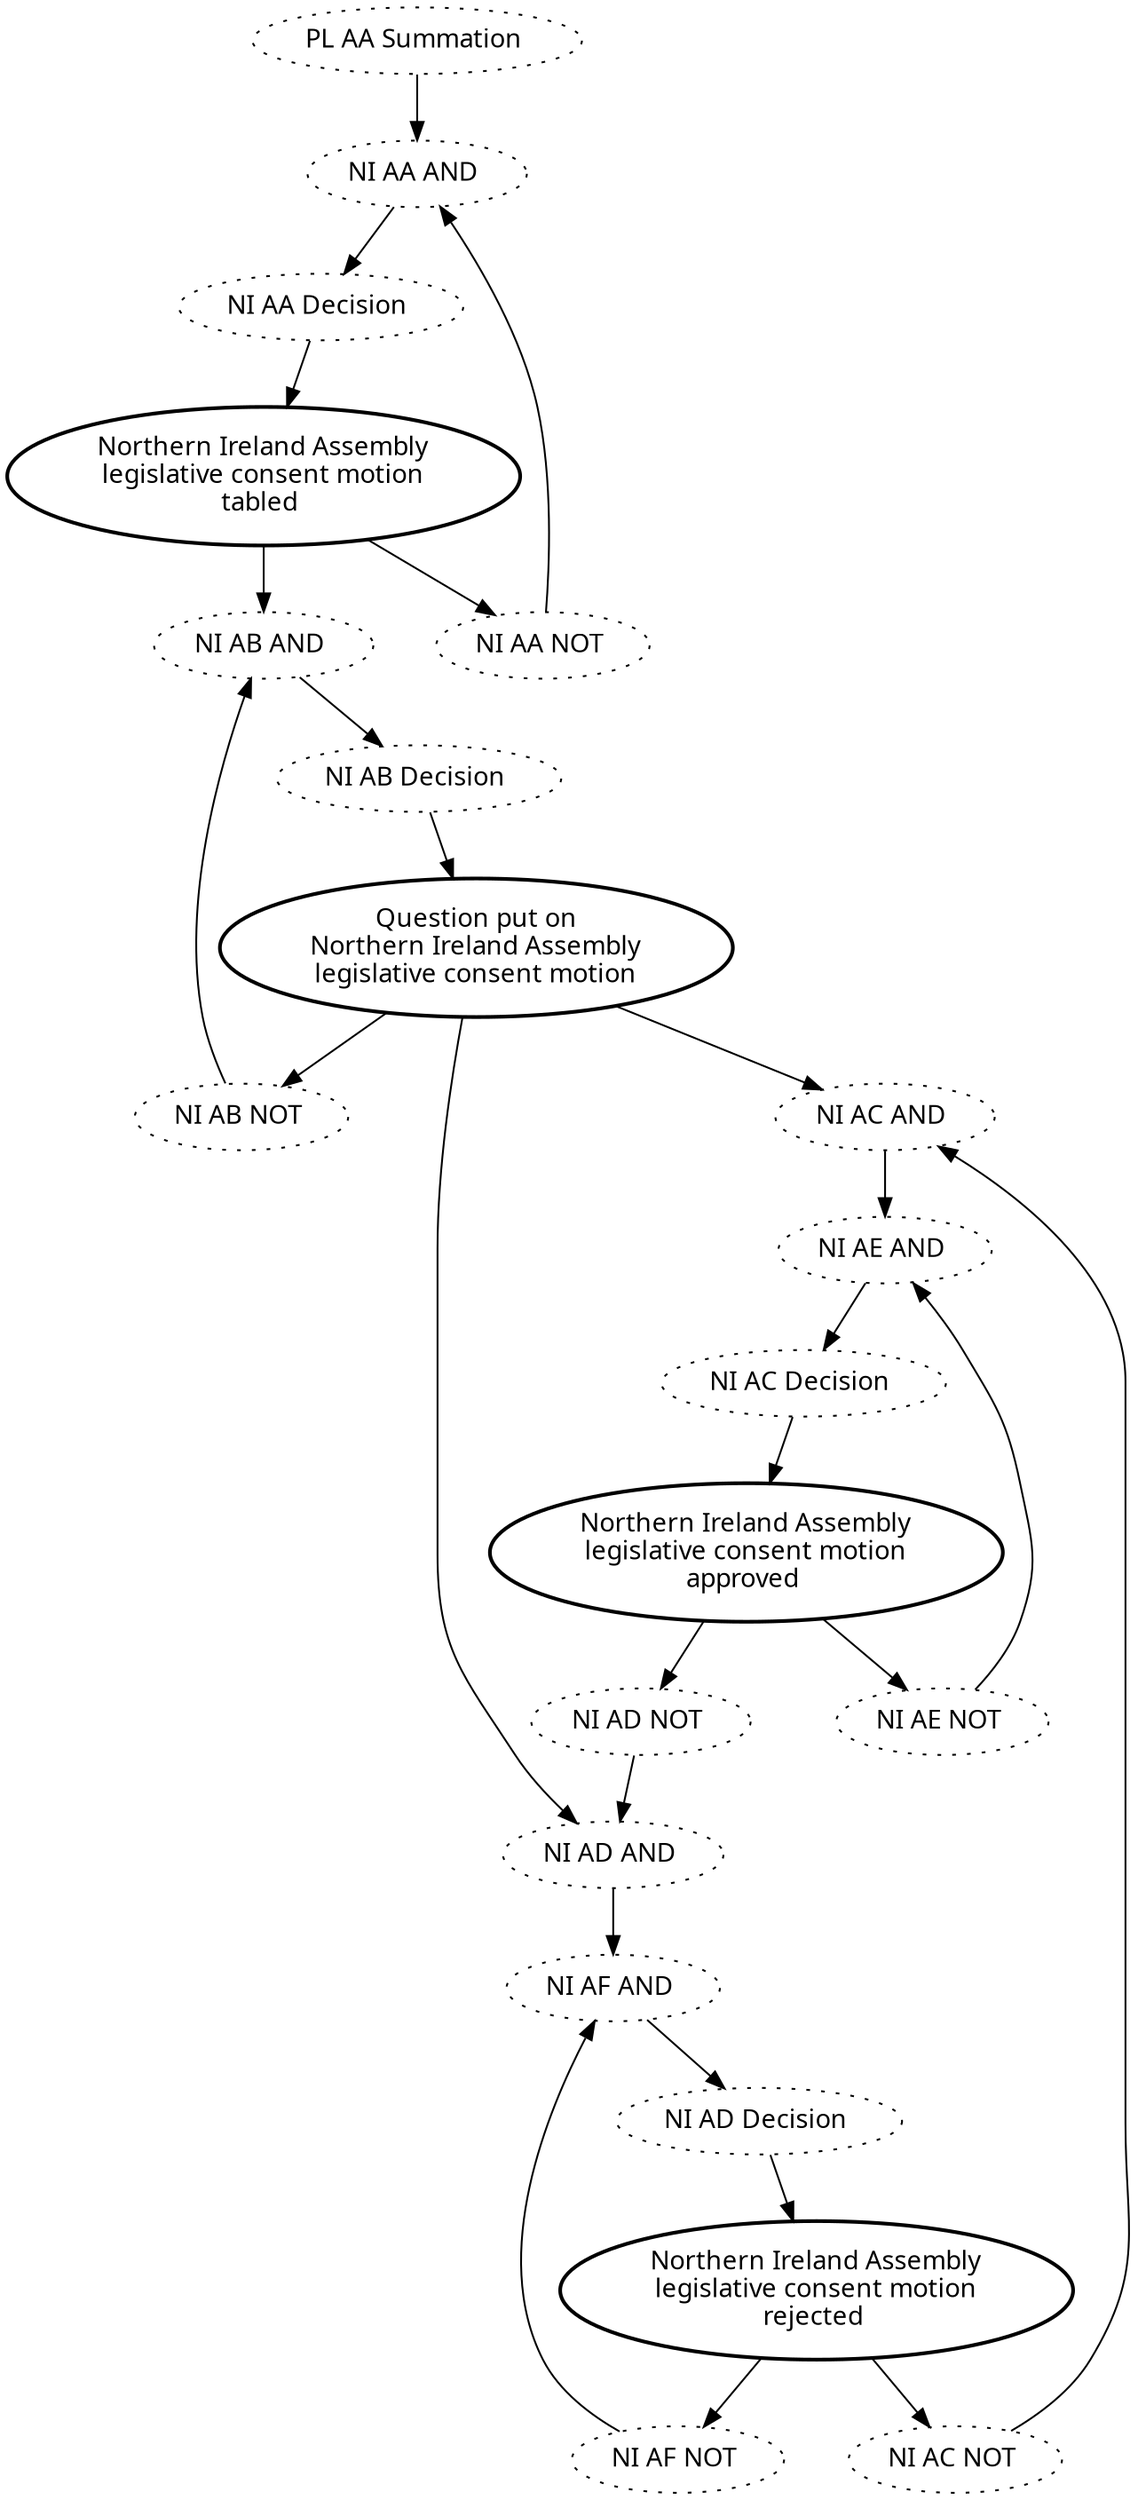 digraph{graph[fontname="calibri"];node[fontname="calibri"];edge[fontname="calibri"];edge [style=solid, color=black];"1172"->"1173"[label=""];edge[style=solid, color=black];edge [style=solid, color=black];"1173"->"1185"[label=""];edge[style=solid, color=black];edge [style=solid, color=black];"1185"->"1189"[label=""];edge[style=solid, color=black];edge [style=solid, color=black];"1189"->"1179"[label=""];edge[style=solid, color=black];edge [style=solid, color=black];"1179"->"1173"[label=""];edge[style=solid, color=black];edge [style=solid, color=black];"1189"->"1174"[label=""];edge[style=solid, color=black];edge [style=solid, color=black];"1174"->"1186"[label=""];edge[style=solid, color=black];edge [style=solid, color=black];"1186"->"1190"[label=""];edge[style=solid, color=black];edge [style=solid, color=black];"1190"->"1180"[label=""];edge[style=solid, color=black];edge [style=solid, color=black];"1180"->"1174"[label=""];edge[style=solid, color=black];edge [style=solid, color=black];"1190"->"1175"[label=""];edge[style=solid, color=black];edge [style=solid, color=black];"1175"->"1177"[label=""];edge[style=solid, color=black];edge [style=solid, color=black];"1177"->"1187"[label=""];edge[style=solid, color=black];edge [style=solid, color=black];"1187"->"1191"[label=""];edge[style=solid, color=black];edge [style=solid, color=black];"1191"->"1183"[label=""];edge[style=solid, color=black];edge [style=solid, color=black];"1183"->"1177"[label=""];edge[style=solid, color=black];edge [style=solid, color=black];"1191"->"1182"[label=""];edge[style=solid, color=black];edge [style=solid, color=black];"1182"->"1176"[label=""];edge[style=solid, color=black];edge [style=solid, color=black];"1190"->"1176"[label=""];edge[style=solid, color=black];edge [style=solid, color=black];"1176"->"1178"[label=""];edge[style=solid, color=black];edge [style=solid, color=black];"1178"->"1188"[label=""];edge[style=solid, color=black];edge [style=solid, color=black];"1188"->"1192"[label=""];edge[style=solid, color=black];edge [style=solid, color=black];"1192"->"1184"[label=""];edge[style=solid, color=black];edge [style=solid, color=black];"1184"->"1178"[label=""];edge[style=solid, color=black];edge [style=solid, color=black];"1192"->"1181"[label=""];edge[style=solid, color=black];edge [style=solid, color=black];"1181"->"1175"[label=""];edge[style=solid, color=black];"1172" [label="PL AA Summation ", style=dotted];"1173" [label="NI AA AND ", style=dotted];"1185" [label="NI AA Decision ", style=dotted];"1189" [label="Northern Ireland Assembly\nlegislative consent motion\ntabled ", style=bold];"1179" [label="NI AA NOT ", style=dotted];"1174" [label="NI AB AND ", style=dotted];"1186" [label="NI AB Decision ", style=dotted];"1190" [label="Question put on\nNorthern Ireland Assembly\nlegislative consent motion\n", style=bold];"1180" [label="NI AB NOT ", style=dotted];"1175" [label="NI AC AND ", style=dotted];"1177" [label="NI AE AND ", style=dotted];"1187" [label="NI AC Decision ", style=dotted];"1191" [label="Northern Ireland Assembly\nlegislative consent motion\napproved ", style=bold];"1183" [label="NI AE NOT ", style=dotted];"1182" [label="NI AD NOT ", style=dotted];"1176" [label="NI AD AND ", style=dotted];"1178" [label="NI AF AND ", style=dotted];"1188" [label="NI AD Decision ", style=dotted];"1192" [label="Northern Ireland Assembly\nlegislative consent motion\nrejected ", style=bold];"1184" [label="NI AF NOT ", style=dotted];"1181" [label="NI AC NOT ", style=dotted];}